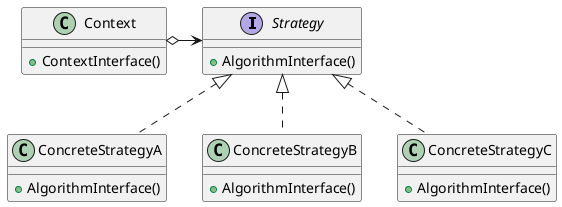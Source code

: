 @startuml
interface Strategy {
  +AlgorithmInterface()
}

class ConcreteStrategyA {
  +AlgorithmInterface()
}

class ConcreteStrategyB {
  +AlgorithmInterface()
}

class ConcreteStrategyC {
  +AlgorithmInterface()
}

Strategy <|.. ConcreteStrategyA
Strategy <|.. ConcreteStrategyB
Strategy <|.. ConcreteStrategyC

class Context {
  +ContextInterface()
}

Context o-> Strategy
@enduml